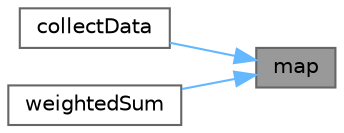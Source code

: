 digraph "map"
{
 // LATEX_PDF_SIZE
  bgcolor="transparent";
  edge [fontname=Helvetica,fontsize=10,labelfontname=Helvetica,labelfontsize=10];
  node [fontname=Helvetica,fontsize=10,shape=box,height=0.2,width=0.4];
  rankdir="RL";
  Node1 [id="Node000001",label="map",height=0.2,width=0.4,color="gray40", fillcolor="grey60", style="filled", fontcolor="black",tooltip=" "];
  Node1 -> Node2 [id="edge1_Node000001_Node000002",dir="back",color="steelblue1",style="solid",tooltip=" "];
  Node2 [id="Node000002",label="collectData",height=0.2,width=0.4,color="grey40", fillcolor="white", style="filled",URL="$classFoam_1_1extendedCentredFaceToCellStencil.html#a5f920bc48d308d18299070816443ed28",tooltip=" "];
  Node1 -> Node3 [id="edge2_Node000001_Node000003",dir="back",color="steelblue1",style="solid",tooltip=" "];
  Node3 [id="Node000003",label="weightedSum",height=0.2,width=0.4,color="grey40", fillcolor="white", style="filled",URL="$classFoam_1_1extendedCentredFaceToCellStencil.html#aa557e495a4897d04716fca1b37399700",tooltip=" "];
}
